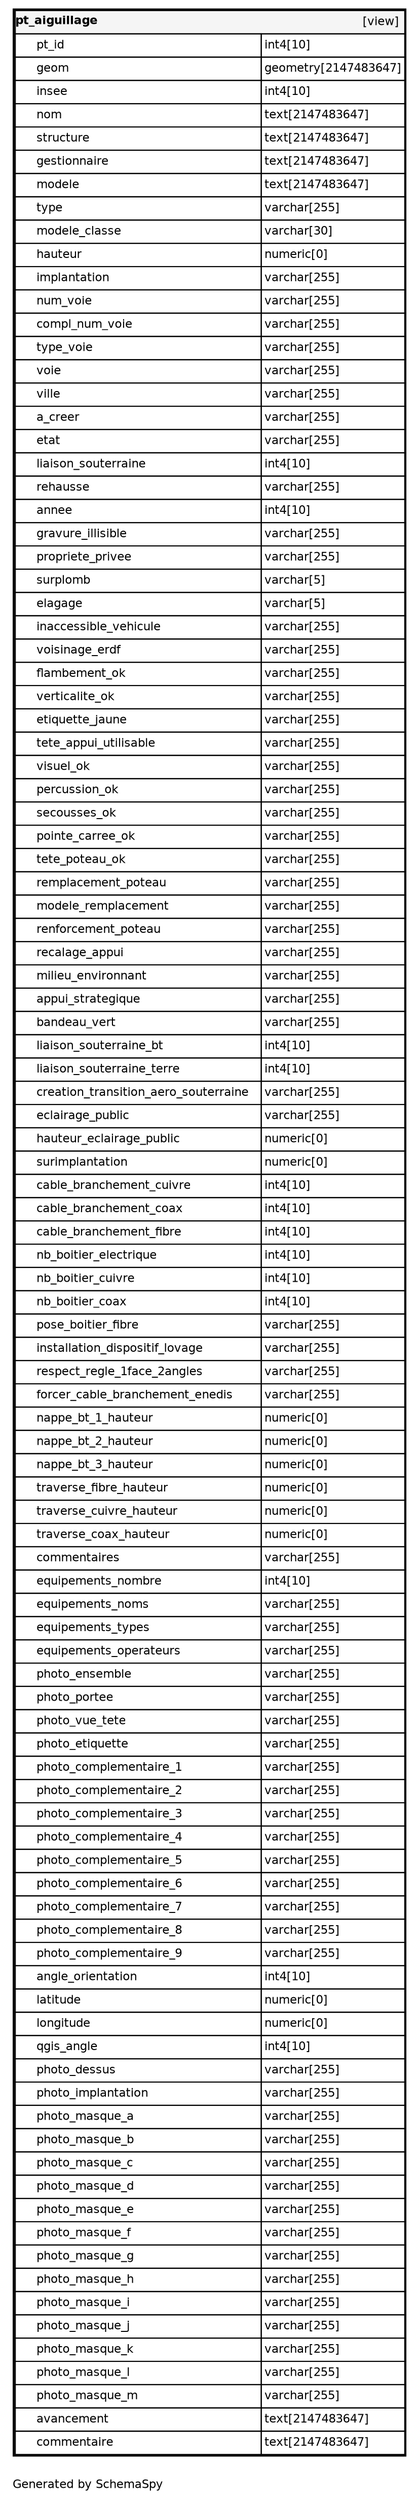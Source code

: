 digraph "oneDegreeRelationshipsDiagram" {
  graph [    rankdir="RL"    bgcolor="#ffffff"    label="\nGenerated by SchemaSpy"    labeljust="l"    nodesep="0.18"    ranksep="0.46"    fontname="Helvetica"    fontsize="11"    ration="compress"  ];  node [    fontname="Helvetica"    fontsize="11"    shape="plaintext"  ];  edge [    arrowsize="0.8"  ];
  "pt_aiguillage" [
   label=<
    <TABLE BORDER="2" CELLBORDER="1" CELLSPACING="0" BGCOLOR="#ffffff">
      <TR><TD COLSPAN="4"  BGCOLOR="#f5f5f5"><TABLE BORDER="0" CELLSPACING="0"><TR><TD ALIGN="LEFT" FIXEDSIZE="TRUE" WIDTH="73" HEIGHT="16"><B>pt_aiguillage</B></TD><TD ALIGN="RIGHT">[view]</TD></TR></TABLE></TD></TR>
      <TR><TD PORT="pt_id" COLSPAN="2" ALIGN="LEFT"><TABLE BORDER="0" CELLSPACING="0" ALIGN="LEFT"><TR ALIGN="LEFT"><TD ALIGN="LEFT" FIXEDSIZE="TRUE" WIDTH="15" HEIGHT="16"></TD><TD ALIGN="LEFT" FIXEDSIZE="TRUE" WIDTH="212" HEIGHT="16">pt_id</TD></TR></TABLE></TD><TD PORT="pt_id.type" ALIGN="LEFT">int4[10]</TD></TR>
      <TR><TD PORT="geom" COLSPAN="2" ALIGN="LEFT"><TABLE BORDER="0" CELLSPACING="0" ALIGN="LEFT"><TR ALIGN="LEFT"><TD ALIGN="LEFT" FIXEDSIZE="TRUE" WIDTH="15" HEIGHT="16"></TD><TD ALIGN="LEFT" FIXEDSIZE="TRUE" WIDTH="212" HEIGHT="16">geom</TD></TR></TABLE></TD><TD PORT="geom.type" ALIGN="LEFT">geometry[2147483647]</TD></TR>
      <TR><TD PORT="insee" COLSPAN="2" ALIGN="LEFT"><TABLE BORDER="0" CELLSPACING="0" ALIGN="LEFT"><TR ALIGN="LEFT"><TD ALIGN="LEFT" FIXEDSIZE="TRUE" WIDTH="15" HEIGHT="16"></TD><TD ALIGN="LEFT" FIXEDSIZE="TRUE" WIDTH="212" HEIGHT="16">insee</TD></TR></TABLE></TD><TD PORT="insee.type" ALIGN="LEFT">int4[10]</TD></TR>
      <TR><TD PORT="nom" COLSPAN="2" ALIGN="LEFT"><TABLE BORDER="0" CELLSPACING="0" ALIGN="LEFT"><TR ALIGN="LEFT"><TD ALIGN="LEFT" FIXEDSIZE="TRUE" WIDTH="15" HEIGHT="16"></TD><TD ALIGN="LEFT" FIXEDSIZE="TRUE" WIDTH="212" HEIGHT="16">nom</TD></TR></TABLE></TD><TD PORT="nom.type" ALIGN="LEFT">text[2147483647]</TD></TR>
      <TR><TD PORT="structure" COLSPAN="2" ALIGN="LEFT"><TABLE BORDER="0" CELLSPACING="0" ALIGN="LEFT"><TR ALIGN="LEFT"><TD ALIGN="LEFT" FIXEDSIZE="TRUE" WIDTH="15" HEIGHT="16"></TD><TD ALIGN="LEFT" FIXEDSIZE="TRUE" WIDTH="212" HEIGHT="16">structure</TD></TR></TABLE></TD><TD PORT="structure.type" ALIGN="LEFT">text[2147483647]</TD></TR>
      <TR><TD PORT="gestionnaire" COLSPAN="2" ALIGN="LEFT"><TABLE BORDER="0" CELLSPACING="0" ALIGN="LEFT"><TR ALIGN="LEFT"><TD ALIGN="LEFT" FIXEDSIZE="TRUE" WIDTH="15" HEIGHT="16"></TD><TD ALIGN="LEFT" FIXEDSIZE="TRUE" WIDTH="212" HEIGHT="16">gestionnaire</TD></TR></TABLE></TD><TD PORT="gestionnaire.type" ALIGN="LEFT">text[2147483647]</TD></TR>
      <TR><TD PORT="modele" COLSPAN="2" ALIGN="LEFT"><TABLE BORDER="0" CELLSPACING="0" ALIGN="LEFT"><TR ALIGN="LEFT"><TD ALIGN="LEFT" FIXEDSIZE="TRUE" WIDTH="15" HEIGHT="16"></TD><TD ALIGN="LEFT" FIXEDSIZE="TRUE" WIDTH="212" HEIGHT="16">modele</TD></TR></TABLE></TD><TD PORT="modele.type" ALIGN="LEFT">text[2147483647]</TD></TR>
      <TR><TD PORT="type" COLSPAN="2" ALIGN="LEFT"><TABLE BORDER="0" CELLSPACING="0" ALIGN="LEFT"><TR ALIGN="LEFT"><TD ALIGN="LEFT" FIXEDSIZE="TRUE" WIDTH="15" HEIGHT="16"></TD><TD ALIGN="LEFT" FIXEDSIZE="TRUE" WIDTH="212" HEIGHT="16">type</TD></TR></TABLE></TD><TD PORT="type.type" ALIGN="LEFT">varchar[255]</TD></TR>
      <TR><TD PORT="modele_classe" COLSPAN="2" ALIGN="LEFT"><TABLE BORDER="0" CELLSPACING="0" ALIGN="LEFT"><TR ALIGN="LEFT"><TD ALIGN="LEFT" FIXEDSIZE="TRUE" WIDTH="15" HEIGHT="16"></TD><TD ALIGN="LEFT" FIXEDSIZE="TRUE" WIDTH="212" HEIGHT="16">modele_classe</TD></TR></TABLE></TD><TD PORT="modele_classe.type" ALIGN="LEFT">varchar[30]</TD></TR>
      <TR><TD PORT="hauteur" COLSPAN="2" ALIGN="LEFT"><TABLE BORDER="0" CELLSPACING="0" ALIGN="LEFT"><TR ALIGN="LEFT"><TD ALIGN="LEFT" FIXEDSIZE="TRUE" WIDTH="15" HEIGHT="16"></TD><TD ALIGN="LEFT" FIXEDSIZE="TRUE" WIDTH="212" HEIGHT="16">hauteur</TD></TR></TABLE></TD><TD PORT="hauteur.type" ALIGN="LEFT">numeric[0]</TD></TR>
      <TR><TD PORT="implantation" COLSPAN="2" ALIGN="LEFT"><TABLE BORDER="0" CELLSPACING="0" ALIGN="LEFT"><TR ALIGN="LEFT"><TD ALIGN="LEFT" FIXEDSIZE="TRUE" WIDTH="15" HEIGHT="16"></TD><TD ALIGN="LEFT" FIXEDSIZE="TRUE" WIDTH="212" HEIGHT="16">implantation</TD></TR></TABLE></TD><TD PORT="implantation.type" ALIGN="LEFT">varchar[255]</TD></TR>
      <TR><TD PORT="num_voie" COLSPAN="2" ALIGN="LEFT"><TABLE BORDER="0" CELLSPACING="0" ALIGN="LEFT"><TR ALIGN="LEFT"><TD ALIGN="LEFT" FIXEDSIZE="TRUE" WIDTH="15" HEIGHT="16"></TD><TD ALIGN="LEFT" FIXEDSIZE="TRUE" WIDTH="212" HEIGHT="16">num_voie</TD></TR></TABLE></TD><TD PORT="num_voie.type" ALIGN="LEFT">varchar[255]</TD></TR>
      <TR><TD PORT="compl_num_voie" COLSPAN="2" ALIGN="LEFT"><TABLE BORDER="0" CELLSPACING="0" ALIGN="LEFT"><TR ALIGN="LEFT"><TD ALIGN="LEFT" FIXEDSIZE="TRUE" WIDTH="15" HEIGHT="16"></TD><TD ALIGN="LEFT" FIXEDSIZE="TRUE" WIDTH="212" HEIGHT="16">compl_num_voie</TD></TR></TABLE></TD><TD PORT="compl_num_voie.type" ALIGN="LEFT">varchar[255]</TD></TR>
      <TR><TD PORT="type_voie" COLSPAN="2" ALIGN="LEFT"><TABLE BORDER="0" CELLSPACING="0" ALIGN="LEFT"><TR ALIGN="LEFT"><TD ALIGN="LEFT" FIXEDSIZE="TRUE" WIDTH="15" HEIGHT="16"></TD><TD ALIGN="LEFT" FIXEDSIZE="TRUE" WIDTH="212" HEIGHT="16">type_voie</TD></TR></TABLE></TD><TD PORT="type_voie.type" ALIGN="LEFT">varchar[255]</TD></TR>
      <TR><TD PORT="voie" COLSPAN="2" ALIGN="LEFT"><TABLE BORDER="0" CELLSPACING="0" ALIGN="LEFT"><TR ALIGN="LEFT"><TD ALIGN="LEFT" FIXEDSIZE="TRUE" WIDTH="15" HEIGHT="16"></TD><TD ALIGN="LEFT" FIXEDSIZE="TRUE" WIDTH="212" HEIGHT="16">voie</TD></TR></TABLE></TD><TD PORT="voie.type" ALIGN="LEFT">varchar[255]</TD></TR>
      <TR><TD PORT="ville" COLSPAN="2" ALIGN="LEFT"><TABLE BORDER="0" CELLSPACING="0" ALIGN="LEFT"><TR ALIGN="LEFT"><TD ALIGN="LEFT" FIXEDSIZE="TRUE" WIDTH="15" HEIGHT="16"></TD><TD ALIGN="LEFT" FIXEDSIZE="TRUE" WIDTH="212" HEIGHT="16">ville</TD></TR></TABLE></TD><TD PORT="ville.type" ALIGN="LEFT">varchar[255]</TD></TR>
      <TR><TD PORT="a_creer" COLSPAN="2" ALIGN="LEFT"><TABLE BORDER="0" CELLSPACING="0" ALIGN="LEFT"><TR ALIGN="LEFT"><TD ALIGN="LEFT" FIXEDSIZE="TRUE" WIDTH="15" HEIGHT="16"></TD><TD ALIGN="LEFT" FIXEDSIZE="TRUE" WIDTH="212" HEIGHT="16">a_creer</TD></TR></TABLE></TD><TD PORT="a_creer.type" ALIGN="LEFT">varchar[255]</TD></TR>
      <TR><TD PORT="etat" COLSPAN="2" ALIGN="LEFT"><TABLE BORDER="0" CELLSPACING="0" ALIGN="LEFT"><TR ALIGN="LEFT"><TD ALIGN="LEFT" FIXEDSIZE="TRUE" WIDTH="15" HEIGHT="16"></TD><TD ALIGN="LEFT" FIXEDSIZE="TRUE" WIDTH="212" HEIGHT="16">etat</TD></TR></TABLE></TD><TD PORT="etat.type" ALIGN="LEFT">varchar[255]</TD></TR>
      <TR><TD PORT="liaison_souterraine" COLSPAN="2" ALIGN="LEFT"><TABLE BORDER="0" CELLSPACING="0" ALIGN="LEFT"><TR ALIGN="LEFT"><TD ALIGN="LEFT" FIXEDSIZE="TRUE" WIDTH="15" HEIGHT="16"></TD><TD ALIGN="LEFT" FIXEDSIZE="TRUE" WIDTH="212" HEIGHT="16">liaison_souterraine</TD></TR></TABLE></TD><TD PORT="liaison_souterraine.type" ALIGN="LEFT">int4[10]</TD></TR>
      <TR><TD PORT="rehausse" COLSPAN="2" ALIGN="LEFT"><TABLE BORDER="0" CELLSPACING="0" ALIGN="LEFT"><TR ALIGN="LEFT"><TD ALIGN="LEFT" FIXEDSIZE="TRUE" WIDTH="15" HEIGHT="16"></TD><TD ALIGN="LEFT" FIXEDSIZE="TRUE" WIDTH="212" HEIGHT="16">rehausse</TD></TR></TABLE></TD><TD PORT="rehausse.type" ALIGN="LEFT">varchar[255]</TD></TR>
      <TR><TD PORT="annee" COLSPAN="2" ALIGN="LEFT"><TABLE BORDER="0" CELLSPACING="0" ALIGN="LEFT"><TR ALIGN="LEFT"><TD ALIGN="LEFT" FIXEDSIZE="TRUE" WIDTH="15" HEIGHT="16"></TD><TD ALIGN="LEFT" FIXEDSIZE="TRUE" WIDTH="212" HEIGHT="16">annee</TD></TR></TABLE></TD><TD PORT="annee.type" ALIGN="LEFT">int4[10]</TD></TR>
      <TR><TD PORT="gravure_illisible" COLSPAN="2" ALIGN="LEFT"><TABLE BORDER="0" CELLSPACING="0" ALIGN="LEFT"><TR ALIGN="LEFT"><TD ALIGN="LEFT" FIXEDSIZE="TRUE" WIDTH="15" HEIGHT="16"></TD><TD ALIGN="LEFT" FIXEDSIZE="TRUE" WIDTH="212" HEIGHT="16">gravure_illisible</TD></TR></TABLE></TD><TD PORT="gravure_illisible.type" ALIGN="LEFT">varchar[255]</TD></TR>
      <TR><TD PORT="propriete_privee" COLSPAN="2" ALIGN="LEFT"><TABLE BORDER="0" CELLSPACING="0" ALIGN="LEFT"><TR ALIGN="LEFT"><TD ALIGN="LEFT" FIXEDSIZE="TRUE" WIDTH="15" HEIGHT="16"></TD><TD ALIGN="LEFT" FIXEDSIZE="TRUE" WIDTH="212" HEIGHT="16">propriete_privee</TD></TR></TABLE></TD><TD PORT="propriete_privee.type" ALIGN="LEFT">varchar[255]</TD></TR>
      <TR><TD PORT="surplomb" COLSPAN="2" ALIGN="LEFT"><TABLE BORDER="0" CELLSPACING="0" ALIGN="LEFT"><TR ALIGN="LEFT"><TD ALIGN="LEFT" FIXEDSIZE="TRUE" WIDTH="15" HEIGHT="16"></TD><TD ALIGN="LEFT" FIXEDSIZE="TRUE" WIDTH="212" HEIGHT="16">surplomb</TD></TR></TABLE></TD><TD PORT="surplomb.type" ALIGN="LEFT">varchar[5]</TD></TR>
      <TR><TD PORT="elagage" COLSPAN="2" ALIGN="LEFT"><TABLE BORDER="0" CELLSPACING="0" ALIGN="LEFT"><TR ALIGN="LEFT"><TD ALIGN="LEFT" FIXEDSIZE="TRUE" WIDTH="15" HEIGHT="16"></TD><TD ALIGN="LEFT" FIXEDSIZE="TRUE" WIDTH="212" HEIGHT="16">elagage</TD></TR></TABLE></TD><TD PORT="elagage.type" ALIGN="LEFT">varchar[5]</TD></TR>
      <TR><TD PORT="inaccessible_vehicule" COLSPAN="2" ALIGN="LEFT"><TABLE BORDER="0" CELLSPACING="0" ALIGN="LEFT"><TR ALIGN="LEFT"><TD ALIGN="LEFT" FIXEDSIZE="TRUE" WIDTH="15" HEIGHT="16"></TD><TD ALIGN="LEFT" FIXEDSIZE="TRUE" WIDTH="212" HEIGHT="16">inaccessible_vehicule</TD></TR></TABLE></TD><TD PORT="inaccessible_vehicule.type" ALIGN="LEFT">varchar[255]</TD></TR>
      <TR><TD PORT="voisinage_erdf" COLSPAN="2" ALIGN="LEFT"><TABLE BORDER="0" CELLSPACING="0" ALIGN="LEFT"><TR ALIGN="LEFT"><TD ALIGN="LEFT" FIXEDSIZE="TRUE" WIDTH="15" HEIGHT="16"></TD><TD ALIGN="LEFT" FIXEDSIZE="TRUE" WIDTH="212" HEIGHT="16">voisinage_erdf</TD></TR></TABLE></TD><TD PORT="voisinage_erdf.type" ALIGN="LEFT">varchar[255]</TD></TR>
      <TR><TD PORT="flambement_ok" COLSPAN="2" ALIGN="LEFT"><TABLE BORDER="0" CELLSPACING="0" ALIGN="LEFT"><TR ALIGN="LEFT"><TD ALIGN="LEFT" FIXEDSIZE="TRUE" WIDTH="15" HEIGHT="16"></TD><TD ALIGN="LEFT" FIXEDSIZE="TRUE" WIDTH="212" HEIGHT="16">flambement_ok</TD></TR></TABLE></TD><TD PORT="flambement_ok.type" ALIGN="LEFT">varchar[255]</TD></TR>
      <TR><TD PORT="verticalite_ok" COLSPAN="2" ALIGN="LEFT"><TABLE BORDER="0" CELLSPACING="0" ALIGN="LEFT"><TR ALIGN="LEFT"><TD ALIGN="LEFT" FIXEDSIZE="TRUE" WIDTH="15" HEIGHT="16"></TD><TD ALIGN="LEFT" FIXEDSIZE="TRUE" WIDTH="212" HEIGHT="16">verticalite_ok</TD></TR></TABLE></TD><TD PORT="verticalite_ok.type" ALIGN="LEFT">varchar[255]</TD></TR>
      <TR><TD PORT="etiquette_jaune" COLSPAN="2" ALIGN="LEFT"><TABLE BORDER="0" CELLSPACING="0" ALIGN="LEFT"><TR ALIGN="LEFT"><TD ALIGN="LEFT" FIXEDSIZE="TRUE" WIDTH="15" HEIGHT="16"></TD><TD ALIGN="LEFT" FIXEDSIZE="TRUE" WIDTH="212" HEIGHT="16">etiquette_jaune</TD></TR></TABLE></TD><TD PORT="etiquette_jaune.type" ALIGN="LEFT">varchar[255]</TD></TR>
      <TR><TD PORT="tete_appui_utilisable" COLSPAN="2" ALIGN="LEFT"><TABLE BORDER="0" CELLSPACING="0" ALIGN="LEFT"><TR ALIGN="LEFT"><TD ALIGN="LEFT" FIXEDSIZE="TRUE" WIDTH="15" HEIGHT="16"></TD><TD ALIGN="LEFT" FIXEDSIZE="TRUE" WIDTH="212" HEIGHT="16">tete_appui_utilisable</TD></TR></TABLE></TD><TD PORT="tete_appui_utilisable.type" ALIGN="LEFT">varchar[255]</TD></TR>
      <TR><TD PORT="visuel_ok" COLSPAN="2" ALIGN="LEFT"><TABLE BORDER="0" CELLSPACING="0" ALIGN="LEFT"><TR ALIGN="LEFT"><TD ALIGN="LEFT" FIXEDSIZE="TRUE" WIDTH="15" HEIGHT="16"></TD><TD ALIGN="LEFT" FIXEDSIZE="TRUE" WIDTH="212" HEIGHT="16">visuel_ok</TD></TR></TABLE></TD><TD PORT="visuel_ok.type" ALIGN="LEFT">varchar[255]</TD></TR>
      <TR><TD PORT="percussion_ok" COLSPAN="2" ALIGN="LEFT"><TABLE BORDER="0" CELLSPACING="0" ALIGN="LEFT"><TR ALIGN="LEFT"><TD ALIGN="LEFT" FIXEDSIZE="TRUE" WIDTH="15" HEIGHT="16"></TD><TD ALIGN="LEFT" FIXEDSIZE="TRUE" WIDTH="212" HEIGHT="16">percussion_ok</TD></TR></TABLE></TD><TD PORT="percussion_ok.type" ALIGN="LEFT">varchar[255]</TD></TR>
      <TR><TD PORT="secousses_ok" COLSPAN="2" ALIGN="LEFT"><TABLE BORDER="0" CELLSPACING="0" ALIGN="LEFT"><TR ALIGN="LEFT"><TD ALIGN="LEFT" FIXEDSIZE="TRUE" WIDTH="15" HEIGHT="16"></TD><TD ALIGN="LEFT" FIXEDSIZE="TRUE" WIDTH="212" HEIGHT="16">secousses_ok</TD></TR></TABLE></TD><TD PORT="secousses_ok.type" ALIGN="LEFT">varchar[255]</TD></TR>
      <TR><TD PORT="pointe_carree_ok" COLSPAN="2" ALIGN="LEFT"><TABLE BORDER="0" CELLSPACING="0" ALIGN="LEFT"><TR ALIGN="LEFT"><TD ALIGN="LEFT" FIXEDSIZE="TRUE" WIDTH="15" HEIGHT="16"></TD><TD ALIGN="LEFT" FIXEDSIZE="TRUE" WIDTH="212" HEIGHT="16">pointe_carree_ok</TD></TR></TABLE></TD><TD PORT="pointe_carree_ok.type" ALIGN="LEFT">varchar[255]</TD></TR>
      <TR><TD PORT="tete_poteau_ok" COLSPAN="2" ALIGN="LEFT"><TABLE BORDER="0" CELLSPACING="0" ALIGN="LEFT"><TR ALIGN="LEFT"><TD ALIGN="LEFT" FIXEDSIZE="TRUE" WIDTH="15" HEIGHT="16"></TD><TD ALIGN="LEFT" FIXEDSIZE="TRUE" WIDTH="212" HEIGHT="16">tete_poteau_ok</TD></TR></TABLE></TD><TD PORT="tete_poteau_ok.type" ALIGN="LEFT">varchar[255]</TD></TR>
      <TR><TD PORT="remplacement_poteau" COLSPAN="2" ALIGN="LEFT"><TABLE BORDER="0" CELLSPACING="0" ALIGN="LEFT"><TR ALIGN="LEFT"><TD ALIGN="LEFT" FIXEDSIZE="TRUE" WIDTH="15" HEIGHT="16"></TD><TD ALIGN="LEFT" FIXEDSIZE="TRUE" WIDTH="212" HEIGHT="16">remplacement_poteau</TD></TR></TABLE></TD><TD PORT="remplacement_poteau.type" ALIGN="LEFT">varchar[255]</TD></TR>
      <TR><TD PORT="modele_remplacement" COLSPAN="2" ALIGN="LEFT"><TABLE BORDER="0" CELLSPACING="0" ALIGN="LEFT"><TR ALIGN="LEFT"><TD ALIGN="LEFT" FIXEDSIZE="TRUE" WIDTH="15" HEIGHT="16"></TD><TD ALIGN="LEFT" FIXEDSIZE="TRUE" WIDTH="212" HEIGHT="16">modele_remplacement</TD></TR></TABLE></TD><TD PORT="modele_remplacement.type" ALIGN="LEFT">varchar[255]</TD></TR>
      <TR><TD PORT="renforcement_poteau" COLSPAN="2" ALIGN="LEFT"><TABLE BORDER="0" CELLSPACING="0" ALIGN="LEFT"><TR ALIGN="LEFT"><TD ALIGN="LEFT" FIXEDSIZE="TRUE" WIDTH="15" HEIGHT="16"></TD><TD ALIGN="LEFT" FIXEDSIZE="TRUE" WIDTH="212" HEIGHT="16">renforcement_poteau</TD></TR></TABLE></TD><TD PORT="renforcement_poteau.type" ALIGN="LEFT">varchar[255]</TD></TR>
      <TR><TD PORT="recalage_appui" COLSPAN="2" ALIGN="LEFT"><TABLE BORDER="0" CELLSPACING="0" ALIGN="LEFT"><TR ALIGN="LEFT"><TD ALIGN="LEFT" FIXEDSIZE="TRUE" WIDTH="15" HEIGHT="16"></TD><TD ALIGN="LEFT" FIXEDSIZE="TRUE" WIDTH="212" HEIGHT="16">recalage_appui</TD></TR></TABLE></TD><TD PORT="recalage_appui.type" ALIGN="LEFT">varchar[255]</TD></TR>
      <TR><TD PORT="milieu_environnant" COLSPAN="2" ALIGN="LEFT"><TABLE BORDER="0" CELLSPACING="0" ALIGN="LEFT"><TR ALIGN="LEFT"><TD ALIGN="LEFT" FIXEDSIZE="TRUE" WIDTH="15" HEIGHT="16"></TD><TD ALIGN="LEFT" FIXEDSIZE="TRUE" WIDTH="212" HEIGHT="16">milieu_environnant</TD></TR></TABLE></TD><TD PORT="milieu_environnant.type" ALIGN="LEFT">varchar[255]</TD></TR>
      <TR><TD PORT="appui_strategique" COLSPAN="2" ALIGN="LEFT"><TABLE BORDER="0" CELLSPACING="0" ALIGN="LEFT"><TR ALIGN="LEFT"><TD ALIGN="LEFT" FIXEDSIZE="TRUE" WIDTH="15" HEIGHT="16"></TD><TD ALIGN="LEFT" FIXEDSIZE="TRUE" WIDTH="212" HEIGHT="16">appui_strategique</TD></TR></TABLE></TD><TD PORT="appui_strategique.type" ALIGN="LEFT">varchar[255]</TD></TR>
      <TR><TD PORT="bandeau_vert" COLSPAN="2" ALIGN="LEFT"><TABLE BORDER="0" CELLSPACING="0" ALIGN="LEFT"><TR ALIGN="LEFT"><TD ALIGN="LEFT" FIXEDSIZE="TRUE" WIDTH="15" HEIGHT="16"></TD><TD ALIGN="LEFT" FIXEDSIZE="TRUE" WIDTH="212" HEIGHT="16">bandeau_vert</TD></TR></TABLE></TD><TD PORT="bandeau_vert.type" ALIGN="LEFT">varchar[255]</TD></TR>
      <TR><TD PORT="liaison_souterraine_bt" COLSPAN="2" ALIGN="LEFT"><TABLE BORDER="0" CELLSPACING="0" ALIGN="LEFT"><TR ALIGN="LEFT"><TD ALIGN="LEFT" FIXEDSIZE="TRUE" WIDTH="15" HEIGHT="16"></TD><TD ALIGN="LEFT" FIXEDSIZE="TRUE" WIDTH="212" HEIGHT="16">liaison_souterraine_bt</TD></TR></TABLE></TD><TD PORT="liaison_souterraine_bt.type" ALIGN="LEFT">int4[10]</TD></TR>
      <TR><TD PORT="liaison_souterraine_terre" COLSPAN="2" ALIGN="LEFT"><TABLE BORDER="0" CELLSPACING="0" ALIGN="LEFT"><TR ALIGN="LEFT"><TD ALIGN="LEFT" FIXEDSIZE="TRUE" WIDTH="15" HEIGHT="16"></TD><TD ALIGN="LEFT" FIXEDSIZE="TRUE" WIDTH="212" HEIGHT="16">liaison_souterraine_terre</TD></TR></TABLE></TD><TD PORT="liaison_souterraine_terre.type" ALIGN="LEFT">int4[10]</TD></TR>
      <TR><TD PORT="creation_transition_aero_souterraine" COLSPAN="2" ALIGN="LEFT"><TABLE BORDER="0" CELLSPACING="0" ALIGN="LEFT"><TR ALIGN="LEFT"><TD ALIGN="LEFT" FIXEDSIZE="TRUE" WIDTH="15" HEIGHT="16"></TD><TD ALIGN="LEFT" FIXEDSIZE="TRUE" WIDTH="212" HEIGHT="16">creation_transition_aero_souterraine</TD></TR></TABLE></TD><TD PORT="creation_transition_aero_souterraine.type" ALIGN="LEFT">varchar[255]</TD></TR>
      <TR><TD PORT="eclairage_public" COLSPAN="2" ALIGN="LEFT"><TABLE BORDER="0" CELLSPACING="0" ALIGN="LEFT"><TR ALIGN="LEFT"><TD ALIGN="LEFT" FIXEDSIZE="TRUE" WIDTH="15" HEIGHT="16"></TD><TD ALIGN="LEFT" FIXEDSIZE="TRUE" WIDTH="212" HEIGHT="16">eclairage_public</TD></TR></TABLE></TD><TD PORT="eclairage_public.type" ALIGN="LEFT">varchar[255]</TD></TR>
      <TR><TD PORT="hauteur_eclairage_public" COLSPAN="2" ALIGN="LEFT"><TABLE BORDER="0" CELLSPACING="0" ALIGN="LEFT"><TR ALIGN="LEFT"><TD ALIGN="LEFT" FIXEDSIZE="TRUE" WIDTH="15" HEIGHT="16"></TD><TD ALIGN="LEFT" FIXEDSIZE="TRUE" WIDTH="212" HEIGHT="16">hauteur_eclairage_public</TD></TR></TABLE></TD><TD PORT="hauteur_eclairage_public.type" ALIGN="LEFT">numeric[0]</TD></TR>
      <TR><TD PORT="surimplantation" COLSPAN="2" ALIGN="LEFT"><TABLE BORDER="0" CELLSPACING="0" ALIGN="LEFT"><TR ALIGN="LEFT"><TD ALIGN="LEFT" FIXEDSIZE="TRUE" WIDTH="15" HEIGHT="16"></TD><TD ALIGN="LEFT" FIXEDSIZE="TRUE" WIDTH="212" HEIGHT="16">surimplantation</TD></TR></TABLE></TD><TD PORT="surimplantation.type" ALIGN="LEFT">numeric[0]</TD></TR>
      <TR><TD PORT="cable_branchement_cuivre" COLSPAN="2" ALIGN="LEFT"><TABLE BORDER="0" CELLSPACING="0" ALIGN="LEFT"><TR ALIGN="LEFT"><TD ALIGN="LEFT" FIXEDSIZE="TRUE" WIDTH="15" HEIGHT="16"></TD><TD ALIGN="LEFT" FIXEDSIZE="TRUE" WIDTH="212" HEIGHT="16">cable_branchement_cuivre</TD></TR></TABLE></TD><TD PORT="cable_branchement_cuivre.type" ALIGN="LEFT">int4[10]</TD></TR>
      <TR><TD PORT="cable_branchement_coax" COLSPAN="2" ALIGN="LEFT"><TABLE BORDER="0" CELLSPACING="0" ALIGN="LEFT"><TR ALIGN="LEFT"><TD ALIGN="LEFT" FIXEDSIZE="TRUE" WIDTH="15" HEIGHT="16"></TD><TD ALIGN="LEFT" FIXEDSIZE="TRUE" WIDTH="212" HEIGHT="16">cable_branchement_coax</TD></TR></TABLE></TD><TD PORT="cable_branchement_coax.type" ALIGN="LEFT">int4[10]</TD></TR>
      <TR><TD PORT="cable_branchement_fibre" COLSPAN="2" ALIGN="LEFT"><TABLE BORDER="0" CELLSPACING="0" ALIGN="LEFT"><TR ALIGN="LEFT"><TD ALIGN="LEFT" FIXEDSIZE="TRUE" WIDTH="15" HEIGHT="16"></TD><TD ALIGN="LEFT" FIXEDSIZE="TRUE" WIDTH="212" HEIGHT="16">cable_branchement_fibre</TD></TR></TABLE></TD><TD PORT="cable_branchement_fibre.type" ALIGN="LEFT">int4[10]</TD></TR>
      <TR><TD PORT="nb_boitier_electrique" COLSPAN="2" ALIGN="LEFT"><TABLE BORDER="0" CELLSPACING="0" ALIGN="LEFT"><TR ALIGN="LEFT"><TD ALIGN="LEFT" FIXEDSIZE="TRUE" WIDTH="15" HEIGHT="16"></TD><TD ALIGN="LEFT" FIXEDSIZE="TRUE" WIDTH="212" HEIGHT="16">nb_boitier_electrique</TD></TR></TABLE></TD><TD PORT="nb_boitier_electrique.type" ALIGN="LEFT">int4[10]</TD></TR>
      <TR><TD PORT="nb_boitier_cuivre" COLSPAN="2" ALIGN="LEFT"><TABLE BORDER="0" CELLSPACING="0" ALIGN="LEFT"><TR ALIGN="LEFT"><TD ALIGN="LEFT" FIXEDSIZE="TRUE" WIDTH="15" HEIGHT="16"></TD><TD ALIGN="LEFT" FIXEDSIZE="TRUE" WIDTH="212" HEIGHT="16">nb_boitier_cuivre</TD></TR></TABLE></TD><TD PORT="nb_boitier_cuivre.type" ALIGN="LEFT">int4[10]</TD></TR>
      <TR><TD PORT="nb_boitier_coax" COLSPAN="2" ALIGN="LEFT"><TABLE BORDER="0" CELLSPACING="0" ALIGN="LEFT"><TR ALIGN="LEFT"><TD ALIGN="LEFT" FIXEDSIZE="TRUE" WIDTH="15" HEIGHT="16"></TD><TD ALIGN="LEFT" FIXEDSIZE="TRUE" WIDTH="212" HEIGHT="16">nb_boitier_coax</TD></TR></TABLE></TD><TD PORT="nb_boitier_coax.type" ALIGN="LEFT">int4[10]</TD></TR>
      <TR><TD PORT="pose_boitier_fibre" COLSPAN="2" ALIGN="LEFT"><TABLE BORDER="0" CELLSPACING="0" ALIGN="LEFT"><TR ALIGN="LEFT"><TD ALIGN="LEFT" FIXEDSIZE="TRUE" WIDTH="15" HEIGHT="16"></TD><TD ALIGN="LEFT" FIXEDSIZE="TRUE" WIDTH="212" HEIGHT="16">pose_boitier_fibre</TD></TR></TABLE></TD><TD PORT="pose_boitier_fibre.type" ALIGN="LEFT">varchar[255]</TD></TR>
      <TR><TD PORT="installation_dispositif_lovage" COLSPAN="2" ALIGN="LEFT"><TABLE BORDER="0" CELLSPACING="0" ALIGN="LEFT"><TR ALIGN="LEFT"><TD ALIGN="LEFT" FIXEDSIZE="TRUE" WIDTH="15" HEIGHT="16"></TD><TD ALIGN="LEFT" FIXEDSIZE="TRUE" WIDTH="212" HEIGHT="16">installation_dispositif_lovage</TD></TR></TABLE></TD><TD PORT="installation_dispositif_lovage.type" ALIGN="LEFT">varchar[255]</TD></TR>
      <TR><TD PORT="respect_regle_1face_2angles" COLSPAN="2" ALIGN="LEFT"><TABLE BORDER="0" CELLSPACING="0" ALIGN="LEFT"><TR ALIGN="LEFT"><TD ALIGN="LEFT" FIXEDSIZE="TRUE" WIDTH="15" HEIGHT="16"></TD><TD ALIGN="LEFT" FIXEDSIZE="TRUE" WIDTH="212" HEIGHT="16">respect_regle_1face_2angles</TD></TR></TABLE></TD><TD PORT="respect_regle_1face_2angles.type" ALIGN="LEFT">varchar[255]</TD></TR>
      <TR><TD PORT="forcer_cable_branchement_enedis" COLSPAN="2" ALIGN="LEFT"><TABLE BORDER="0" CELLSPACING="0" ALIGN="LEFT"><TR ALIGN="LEFT"><TD ALIGN="LEFT" FIXEDSIZE="TRUE" WIDTH="15" HEIGHT="16"></TD><TD ALIGN="LEFT" FIXEDSIZE="TRUE" WIDTH="212" HEIGHT="16">forcer_cable_branchement_enedis</TD></TR></TABLE></TD><TD PORT="forcer_cable_branchement_enedis.type" ALIGN="LEFT">varchar[255]</TD></TR>
      <TR><TD PORT="nappe_bt_1_hauteur" COLSPAN="2" ALIGN="LEFT"><TABLE BORDER="0" CELLSPACING="0" ALIGN="LEFT"><TR ALIGN="LEFT"><TD ALIGN="LEFT" FIXEDSIZE="TRUE" WIDTH="15" HEIGHT="16"></TD><TD ALIGN="LEFT" FIXEDSIZE="TRUE" WIDTH="212" HEIGHT="16">nappe_bt_1_hauteur</TD></TR></TABLE></TD><TD PORT="nappe_bt_1_hauteur.type" ALIGN="LEFT">numeric[0]</TD></TR>
      <TR><TD PORT="nappe_bt_2_hauteur" COLSPAN="2" ALIGN="LEFT"><TABLE BORDER="0" CELLSPACING="0" ALIGN="LEFT"><TR ALIGN="LEFT"><TD ALIGN="LEFT" FIXEDSIZE="TRUE" WIDTH="15" HEIGHT="16"></TD><TD ALIGN="LEFT" FIXEDSIZE="TRUE" WIDTH="212" HEIGHT="16">nappe_bt_2_hauteur</TD></TR></TABLE></TD><TD PORT="nappe_bt_2_hauteur.type" ALIGN="LEFT">numeric[0]</TD></TR>
      <TR><TD PORT="nappe_bt_3_hauteur" COLSPAN="2" ALIGN="LEFT"><TABLE BORDER="0" CELLSPACING="0" ALIGN="LEFT"><TR ALIGN="LEFT"><TD ALIGN="LEFT" FIXEDSIZE="TRUE" WIDTH="15" HEIGHT="16"></TD><TD ALIGN="LEFT" FIXEDSIZE="TRUE" WIDTH="212" HEIGHT="16">nappe_bt_3_hauteur</TD></TR></TABLE></TD><TD PORT="nappe_bt_3_hauteur.type" ALIGN="LEFT">numeric[0]</TD></TR>
      <TR><TD PORT="traverse_fibre_hauteur" COLSPAN="2" ALIGN="LEFT"><TABLE BORDER="0" CELLSPACING="0" ALIGN="LEFT"><TR ALIGN="LEFT"><TD ALIGN="LEFT" FIXEDSIZE="TRUE" WIDTH="15" HEIGHT="16"></TD><TD ALIGN="LEFT" FIXEDSIZE="TRUE" WIDTH="212" HEIGHT="16">traverse_fibre_hauteur</TD></TR></TABLE></TD><TD PORT="traverse_fibre_hauteur.type" ALIGN="LEFT">numeric[0]</TD></TR>
      <TR><TD PORT="traverse_cuivre_hauteur" COLSPAN="2" ALIGN="LEFT"><TABLE BORDER="0" CELLSPACING="0" ALIGN="LEFT"><TR ALIGN="LEFT"><TD ALIGN="LEFT" FIXEDSIZE="TRUE" WIDTH="15" HEIGHT="16"></TD><TD ALIGN="LEFT" FIXEDSIZE="TRUE" WIDTH="212" HEIGHT="16">traverse_cuivre_hauteur</TD></TR></TABLE></TD><TD PORT="traverse_cuivre_hauteur.type" ALIGN="LEFT">numeric[0]</TD></TR>
      <TR><TD PORT="traverse_coax_hauteur" COLSPAN="2" ALIGN="LEFT"><TABLE BORDER="0" CELLSPACING="0" ALIGN="LEFT"><TR ALIGN="LEFT"><TD ALIGN="LEFT" FIXEDSIZE="TRUE" WIDTH="15" HEIGHT="16"></TD><TD ALIGN="LEFT" FIXEDSIZE="TRUE" WIDTH="212" HEIGHT="16">traverse_coax_hauteur</TD></TR></TABLE></TD><TD PORT="traverse_coax_hauteur.type" ALIGN="LEFT">numeric[0]</TD></TR>
      <TR><TD PORT="commentaires" COLSPAN="2" ALIGN="LEFT"><TABLE BORDER="0" CELLSPACING="0" ALIGN="LEFT"><TR ALIGN="LEFT"><TD ALIGN="LEFT" FIXEDSIZE="TRUE" WIDTH="15" HEIGHT="16"></TD><TD ALIGN="LEFT" FIXEDSIZE="TRUE" WIDTH="212" HEIGHT="16">commentaires</TD></TR></TABLE></TD><TD PORT="commentaires.type" ALIGN="LEFT">varchar[255]</TD></TR>
      <TR><TD PORT="equipements_nombre" COLSPAN="2" ALIGN="LEFT"><TABLE BORDER="0" CELLSPACING="0" ALIGN="LEFT"><TR ALIGN="LEFT"><TD ALIGN="LEFT" FIXEDSIZE="TRUE" WIDTH="15" HEIGHT="16"></TD><TD ALIGN="LEFT" FIXEDSIZE="TRUE" WIDTH="212" HEIGHT="16">equipements_nombre</TD></TR></TABLE></TD><TD PORT="equipements_nombre.type" ALIGN="LEFT">int4[10]</TD></TR>
      <TR><TD PORT="equipements_noms" COLSPAN="2" ALIGN="LEFT"><TABLE BORDER="0" CELLSPACING="0" ALIGN="LEFT"><TR ALIGN="LEFT"><TD ALIGN="LEFT" FIXEDSIZE="TRUE" WIDTH="15" HEIGHT="16"></TD><TD ALIGN="LEFT" FIXEDSIZE="TRUE" WIDTH="212" HEIGHT="16">equipements_noms</TD></TR></TABLE></TD><TD PORT="equipements_noms.type" ALIGN="LEFT">varchar[255]</TD></TR>
      <TR><TD PORT="equipements_types" COLSPAN="2" ALIGN="LEFT"><TABLE BORDER="0" CELLSPACING="0" ALIGN="LEFT"><TR ALIGN="LEFT"><TD ALIGN="LEFT" FIXEDSIZE="TRUE" WIDTH="15" HEIGHT="16"></TD><TD ALIGN="LEFT" FIXEDSIZE="TRUE" WIDTH="212" HEIGHT="16">equipements_types</TD></TR></TABLE></TD><TD PORT="equipements_types.type" ALIGN="LEFT">varchar[255]</TD></TR>
      <TR><TD PORT="equipements_operateurs" COLSPAN="2" ALIGN="LEFT"><TABLE BORDER="0" CELLSPACING="0" ALIGN="LEFT"><TR ALIGN="LEFT"><TD ALIGN="LEFT" FIXEDSIZE="TRUE" WIDTH="15" HEIGHT="16"></TD><TD ALIGN="LEFT" FIXEDSIZE="TRUE" WIDTH="212" HEIGHT="16">equipements_operateurs</TD></TR></TABLE></TD><TD PORT="equipements_operateurs.type" ALIGN="LEFT">varchar[255]</TD></TR>
      <TR><TD PORT="photo_ensemble" COLSPAN="2" ALIGN="LEFT"><TABLE BORDER="0" CELLSPACING="0" ALIGN="LEFT"><TR ALIGN="LEFT"><TD ALIGN="LEFT" FIXEDSIZE="TRUE" WIDTH="15" HEIGHT="16"></TD><TD ALIGN="LEFT" FIXEDSIZE="TRUE" WIDTH="212" HEIGHT="16">photo_ensemble</TD></TR></TABLE></TD><TD PORT="photo_ensemble.type" ALIGN="LEFT">varchar[255]</TD></TR>
      <TR><TD PORT="photo_portee" COLSPAN="2" ALIGN="LEFT"><TABLE BORDER="0" CELLSPACING="0" ALIGN="LEFT"><TR ALIGN="LEFT"><TD ALIGN="LEFT" FIXEDSIZE="TRUE" WIDTH="15" HEIGHT="16"></TD><TD ALIGN="LEFT" FIXEDSIZE="TRUE" WIDTH="212" HEIGHT="16">photo_portee</TD></TR></TABLE></TD><TD PORT="photo_portee.type" ALIGN="LEFT">varchar[255]</TD></TR>
      <TR><TD PORT="photo_vue_tete" COLSPAN="2" ALIGN="LEFT"><TABLE BORDER="0" CELLSPACING="0" ALIGN="LEFT"><TR ALIGN="LEFT"><TD ALIGN="LEFT" FIXEDSIZE="TRUE" WIDTH="15" HEIGHT="16"></TD><TD ALIGN="LEFT" FIXEDSIZE="TRUE" WIDTH="212" HEIGHT="16">photo_vue_tete</TD></TR></TABLE></TD><TD PORT="photo_vue_tete.type" ALIGN="LEFT">varchar[255]</TD></TR>
      <TR><TD PORT="photo_etiquette" COLSPAN="2" ALIGN="LEFT"><TABLE BORDER="0" CELLSPACING="0" ALIGN="LEFT"><TR ALIGN="LEFT"><TD ALIGN="LEFT" FIXEDSIZE="TRUE" WIDTH="15" HEIGHT="16"></TD><TD ALIGN="LEFT" FIXEDSIZE="TRUE" WIDTH="212" HEIGHT="16">photo_etiquette</TD></TR></TABLE></TD><TD PORT="photo_etiquette.type" ALIGN="LEFT">varchar[255]</TD></TR>
      <TR><TD PORT="photo_complementaire_1" COLSPAN="2" ALIGN="LEFT"><TABLE BORDER="0" CELLSPACING="0" ALIGN="LEFT"><TR ALIGN="LEFT"><TD ALIGN="LEFT" FIXEDSIZE="TRUE" WIDTH="15" HEIGHT="16"></TD><TD ALIGN="LEFT" FIXEDSIZE="TRUE" WIDTH="212" HEIGHT="16">photo_complementaire_1</TD></TR></TABLE></TD><TD PORT="photo_complementaire_1.type" ALIGN="LEFT">varchar[255]</TD></TR>
      <TR><TD PORT="photo_complementaire_2" COLSPAN="2" ALIGN="LEFT"><TABLE BORDER="0" CELLSPACING="0" ALIGN="LEFT"><TR ALIGN="LEFT"><TD ALIGN="LEFT" FIXEDSIZE="TRUE" WIDTH="15" HEIGHT="16"></TD><TD ALIGN="LEFT" FIXEDSIZE="TRUE" WIDTH="212" HEIGHT="16">photo_complementaire_2</TD></TR></TABLE></TD><TD PORT="photo_complementaire_2.type" ALIGN="LEFT">varchar[255]</TD></TR>
      <TR><TD PORT="photo_complementaire_3" COLSPAN="2" ALIGN="LEFT"><TABLE BORDER="0" CELLSPACING="0" ALIGN="LEFT"><TR ALIGN="LEFT"><TD ALIGN="LEFT" FIXEDSIZE="TRUE" WIDTH="15" HEIGHT="16"></TD><TD ALIGN="LEFT" FIXEDSIZE="TRUE" WIDTH="212" HEIGHT="16">photo_complementaire_3</TD></TR></TABLE></TD><TD PORT="photo_complementaire_3.type" ALIGN="LEFT">varchar[255]</TD></TR>
      <TR><TD PORT="photo_complementaire_4" COLSPAN="2" ALIGN="LEFT"><TABLE BORDER="0" CELLSPACING="0" ALIGN="LEFT"><TR ALIGN="LEFT"><TD ALIGN="LEFT" FIXEDSIZE="TRUE" WIDTH="15" HEIGHT="16"></TD><TD ALIGN="LEFT" FIXEDSIZE="TRUE" WIDTH="212" HEIGHT="16">photo_complementaire_4</TD></TR></TABLE></TD><TD PORT="photo_complementaire_4.type" ALIGN="LEFT">varchar[255]</TD></TR>
      <TR><TD PORT="photo_complementaire_5" COLSPAN="2" ALIGN="LEFT"><TABLE BORDER="0" CELLSPACING="0" ALIGN="LEFT"><TR ALIGN="LEFT"><TD ALIGN="LEFT" FIXEDSIZE="TRUE" WIDTH="15" HEIGHT="16"></TD><TD ALIGN="LEFT" FIXEDSIZE="TRUE" WIDTH="212" HEIGHT="16">photo_complementaire_5</TD></TR></TABLE></TD><TD PORT="photo_complementaire_5.type" ALIGN="LEFT">varchar[255]</TD></TR>
      <TR><TD PORT="photo_complementaire_6" COLSPAN="2" ALIGN="LEFT"><TABLE BORDER="0" CELLSPACING="0" ALIGN="LEFT"><TR ALIGN="LEFT"><TD ALIGN="LEFT" FIXEDSIZE="TRUE" WIDTH="15" HEIGHT="16"></TD><TD ALIGN="LEFT" FIXEDSIZE="TRUE" WIDTH="212" HEIGHT="16">photo_complementaire_6</TD></TR></TABLE></TD><TD PORT="photo_complementaire_6.type" ALIGN="LEFT">varchar[255]</TD></TR>
      <TR><TD PORT="photo_complementaire_7" COLSPAN="2" ALIGN="LEFT"><TABLE BORDER="0" CELLSPACING="0" ALIGN="LEFT"><TR ALIGN="LEFT"><TD ALIGN="LEFT" FIXEDSIZE="TRUE" WIDTH="15" HEIGHT="16"></TD><TD ALIGN="LEFT" FIXEDSIZE="TRUE" WIDTH="212" HEIGHT="16">photo_complementaire_7</TD></TR></TABLE></TD><TD PORT="photo_complementaire_7.type" ALIGN="LEFT">varchar[255]</TD></TR>
      <TR><TD PORT="photo_complementaire_8" COLSPAN="2" ALIGN="LEFT"><TABLE BORDER="0" CELLSPACING="0" ALIGN="LEFT"><TR ALIGN="LEFT"><TD ALIGN="LEFT" FIXEDSIZE="TRUE" WIDTH="15" HEIGHT="16"></TD><TD ALIGN="LEFT" FIXEDSIZE="TRUE" WIDTH="212" HEIGHT="16">photo_complementaire_8</TD></TR></TABLE></TD><TD PORT="photo_complementaire_8.type" ALIGN="LEFT">varchar[255]</TD></TR>
      <TR><TD PORT="photo_complementaire_9" COLSPAN="2" ALIGN="LEFT"><TABLE BORDER="0" CELLSPACING="0" ALIGN="LEFT"><TR ALIGN="LEFT"><TD ALIGN="LEFT" FIXEDSIZE="TRUE" WIDTH="15" HEIGHT="16"></TD><TD ALIGN="LEFT" FIXEDSIZE="TRUE" WIDTH="212" HEIGHT="16">photo_complementaire_9</TD></TR></TABLE></TD><TD PORT="photo_complementaire_9.type" ALIGN="LEFT">varchar[255]</TD></TR>
      <TR><TD PORT="angle_orientation" COLSPAN="2" ALIGN="LEFT"><TABLE BORDER="0" CELLSPACING="0" ALIGN="LEFT"><TR ALIGN="LEFT"><TD ALIGN="LEFT" FIXEDSIZE="TRUE" WIDTH="15" HEIGHT="16"></TD><TD ALIGN="LEFT" FIXEDSIZE="TRUE" WIDTH="212" HEIGHT="16">angle_orientation</TD></TR></TABLE></TD><TD PORT="angle_orientation.type" ALIGN="LEFT">int4[10]</TD></TR>
      <TR><TD PORT="latitude" COLSPAN="2" ALIGN="LEFT"><TABLE BORDER="0" CELLSPACING="0" ALIGN="LEFT"><TR ALIGN="LEFT"><TD ALIGN="LEFT" FIXEDSIZE="TRUE" WIDTH="15" HEIGHT="16"></TD><TD ALIGN="LEFT" FIXEDSIZE="TRUE" WIDTH="212" HEIGHT="16">latitude</TD></TR></TABLE></TD><TD PORT="latitude.type" ALIGN="LEFT">numeric[0]</TD></TR>
      <TR><TD PORT="longitude" COLSPAN="2" ALIGN="LEFT"><TABLE BORDER="0" CELLSPACING="0" ALIGN="LEFT"><TR ALIGN="LEFT"><TD ALIGN="LEFT" FIXEDSIZE="TRUE" WIDTH="15" HEIGHT="16"></TD><TD ALIGN="LEFT" FIXEDSIZE="TRUE" WIDTH="212" HEIGHT="16">longitude</TD></TR></TABLE></TD><TD PORT="longitude.type" ALIGN="LEFT">numeric[0]</TD></TR>
      <TR><TD PORT="qgis_angle" COLSPAN="2" ALIGN="LEFT"><TABLE BORDER="0" CELLSPACING="0" ALIGN="LEFT"><TR ALIGN="LEFT"><TD ALIGN="LEFT" FIXEDSIZE="TRUE" WIDTH="15" HEIGHT="16"></TD><TD ALIGN="LEFT" FIXEDSIZE="TRUE" WIDTH="212" HEIGHT="16">qgis_angle</TD></TR></TABLE></TD><TD PORT="qgis_angle.type" ALIGN="LEFT">int4[10]</TD></TR>
      <TR><TD PORT="photo_dessus" COLSPAN="2" ALIGN="LEFT"><TABLE BORDER="0" CELLSPACING="0" ALIGN="LEFT"><TR ALIGN="LEFT"><TD ALIGN="LEFT" FIXEDSIZE="TRUE" WIDTH="15" HEIGHT="16"></TD><TD ALIGN="LEFT" FIXEDSIZE="TRUE" WIDTH="212" HEIGHT="16">photo_dessus</TD></TR></TABLE></TD><TD PORT="photo_dessus.type" ALIGN="LEFT">varchar[255]</TD></TR>
      <TR><TD PORT="photo_implantation" COLSPAN="2" ALIGN="LEFT"><TABLE BORDER="0" CELLSPACING="0" ALIGN="LEFT"><TR ALIGN="LEFT"><TD ALIGN="LEFT" FIXEDSIZE="TRUE" WIDTH="15" HEIGHT="16"></TD><TD ALIGN="LEFT" FIXEDSIZE="TRUE" WIDTH="212" HEIGHT="16">photo_implantation</TD></TR></TABLE></TD><TD PORT="photo_implantation.type" ALIGN="LEFT">varchar[255]</TD></TR>
      <TR><TD PORT="photo_masque_a" COLSPAN="2" ALIGN="LEFT"><TABLE BORDER="0" CELLSPACING="0" ALIGN="LEFT"><TR ALIGN="LEFT"><TD ALIGN="LEFT" FIXEDSIZE="TRUE" WIDTH="15" HEIGHT="16"></TD><TD ALIGN="LEFT" FIXEDSIZE="TRUE" WIDTH="212" HEIGHT="16">photo_masque_a</TD></TR></TABLE></TD><TD PORT="photo_masque_a.type" ALIGN="LEFT">varchar[255]</TD></TR>
      <TR><TD PORT="photo_masque_b" COLSPAN="2" ALIGN="LEFT"><TABLE BORDER="0" CELLSPACING="0" ALIGN="LEFT"><TR ALIGN="LEFT"><TD ALIGN="LEFT" FIXEDSIZE="TRUE" WIDTH="15" HEIGHT="16"></TD><TD ALIGN="LEFT" FIXEDSIZE="TRUE" WIDTH="212" HEIGHT="16">photo_masque_b</TD></TR></TABLE></TD><TD PORT="photo_masque_b.type" ALIGN="LEFT">varchar[255]</TD></TR>
      <TR><TD PORT="photo_masque_c" COLSPAN="2" ALIGN="LEFT"><TABLE BORDER="0" CELLSPACING="0" ALIGN="LEFT"><TR ALIGN="LEFT"><TD ALIGN="LEFT" FIXEDSIZE="TRUE" WIDTH="15" HEIGHT="16"></TD><TD ALIGN="LEFT" FIXEDSIZE="TRUE" WIDTH="212" HEIGHT="16">photo_masque_c</TD></TR></TABLE></TD><TD PORT="photo_masque_c.type" ALIGN="LEFT">varchar[255]</TD></TR>
      <TR><TD PORT="photo_masque_d" COLSPAN="2" ALIGN="LEFT"><TABLE BORDER="0" CELLSPACING="0" ALIGN="LEFT"><TR ALIGN="LEFT"><TD ALIGN="LEFT" FIXEDSIZE="TRUE" WIDTH="15" HEIGHT="16"></TD><TD ALIGN="LEFT" FIXEDSIZE="TRUE" WIDTH="212" HEIGHT="16">photo_masque_d</TD></TR></TABLE></TD><TD PORT="photo_masque_d.type" ALIGN="LEFT">varchar[255]</TD></TR>
      <TR><TD PORT="photo_masque_e" COLSPAN="2" ALIGN="LEFT"><TABLE BORDER="0" CELLSPACING="0" ALIGN="LEFT"><TR ALIGN="LEFT"><TD ALIGN="LEFT" FIXEDSIZE="TRUE" WIDTH="15" HEIGHT="16"></TD><TD ALIGN="LEFT" FIXEDSIZE="TRUE" WIDTH="212" HEIGHT="16">photo_masque_e</TD></TR></TABLE></TD><TD PORT="photo_masque_e.type" ALIGN="LEFT">varchar[255]</TD></TR>
      <TR><TD PORT="photo_masque_f" COLSPAN="2" ALIGN="LEFT"><TABLE BORDER="0" CELLSPACING="0" ALIGN="LEFT"><TR ALIGN="LEFT"><TD ALIGN="LEFT" FIXEDSIZE="TRUE" WIDTH="15" HEIGHT="16"></TD><TD ALIGN="LEFT" FIXEDSIZE="TRUE" WIDTH="212" HEIGHT="16">photo_masque_f</TD></TR></TABLE></TD><TD PORT="photo_masque_f.type" ALIGN="LEFT">varchar[255]</TD></TR>
      <TR><TD PORT="photo_masque_g" COLSPAN="2" ALIGN="LEFT"><TABLE BORDER="0" CELLSPACING="0" ALIGN="LEFT"><TR ALIGN="LEFT"><TD ALIGN="LEFT" FIXEDSIZE="TRUE" WIDTH="15" HEIGHT="16"></TD><TD ALIGN="LEFT" FIXEDSIZE="TRUE" WIDTH="212" HEIGHT="16">photo_masque_g</TD></TR></TABLE></TD><TD PORT="photo_masque_g.type" ALIGN="LEFT">varchar[255]</TD></TR>
      <TR><TD PORT="photo_masque_h" COLSPAN="2" ALIGN="LEFT"><TABLE BORDER="0" CELLSPACING="0" ALIGN="LEFT"><TR ALIGN="LEFT"><TD ALIGN="LEFT" FIXEDSIZE="TRUE" WIDTH="15" HEIGHT="16"></TD><TD ALIGN="LEFT" FIXEDSIZE="TRUE" WIDTH="212" HEIGHT="16">photo_masque_h</TD></TR></TABLE></TD><TD PORT="photo_masque_h.type" ALIGN="LEFT">varchar[255]</TD></TR>
      <TR><TD PORT="photo_masque_i" COLSPAN="2" ALIGN="LEFT"><TABLE BORDER="0" CELLSPACING="0" ALIGN="LEFT"><TR ALIGN="LEFT"><TD ALIGN="LEFT" FIXEDSIZE="TRUE" WIDTH="15" HEIGHT="16"></TD><TD ALIGN="LEFT" FIXEDSIZE="TRUE" WIDTH="212" HEIGHT="16">photo_masque_i</TD></TR></TABLE></TD><TD PORT="photo_masque_i.type" ALIGN="LEFT">varchar[255]</TD></TR>
      <TR><TD PORT="photo_masque_j" COLSPAN="2" ALIGN="LEFT"><TABLE BORDER="0" CELLSPACING="0" ALIGN="LEFT"><TR ALIGN="LEFT"><TD ALIGN="LEFT" FIXEDSIZE="TRUE" WIDTH="15" HEIGHT="16"></TD><TD ALIGN="LEFT" FIXEDSIZE="TRUE" WIDTH="212" HEIGHT="16">photo_masque_j</TD></TR></TABLE></TD><TD PORT="photo_masque_j.type" ALIGN="LEFT">varchar[255]</TD></TR>
      <TR><TD PORT="photo_masque_k" COLSPAN="2" ALIGN="LEFT"><TABLE BORDER="0" CELLSPACING="0" ALIGN="LEFT"><TR ALIGN="LEFT"><TD ALIGN="LEFT" FIXEDSIZE="TRUE" WIDTH="15" HEIGHT="16"></TD><TD ALIGN="LEFT" FIXEDSIZE="TRUE" WIDTH="212" HEIGHT="16">photo_masque_k</TD></TR></TABLE></TD><TD PORT="photo_masque_k.type" ALIGN="LEFT">varchar[255]</TD></TR>
      <TR><TD PORT="photo_masque_l" COLSPAN="2" ALIGN="LEFT"><TABLE BORDER="0" CELLSPACING="0" ALIGN="LEFT"><TR ALIGN="LEFT"><TD ALIGN="LEFT" FIXEDSIZE="TRUE" WIDTH="15" HEIGHT="16"></TD><TD ALIGN="LEFT" FIXEDSIZE="TRUE" WIDTH="212" HEIGHT="16">photo_masque_l</TD></TR></TABLE></TD><TD PORT="photo_masque_l.type" ALIGN="LEFT">varchar[255]</TD></TR>
      <TR><TD PORT="photo_masque_m" COLSPAN="2" ALIGN="LEFT"><TABLE BORDER="0" CELLSPACING="0" ALIGN="LEFT"><TR ALIGN="LEFT"><TD ALIGN="LEFT" FIXEDSIZE="TRUE" WIDTH="15" HEIGHT="16"></TD><TD ALIGN="LEFT" FIXEDSIZE="TRUE" WIDTH="212" HEIGHT="16">photo_masque_m</TD></TR></TABLE></TD><TD PORT="photo_masque_m.type" ALIGN="LEFT">varchar[255]</TD></TR>
      <TR><TD PORT="avancement" COLSPAN="2" ALIGN="LEFT"><TABLE BORDER="0" CELLSPACING="0" ALIGN="LEFT"><TR ALIGN="LEFT"><TD ALIGN="LEFT" FIXEDSIZE="TRUE" WIDTH="15" HEIGHT="16"></TD><TD ALIGN="LEFT" FIXEDSIZE="TRUE" WIDTH="212" HEIGHT="16">avancement</TD></TR></TABLE></TD><TD PORT="avancement.type" ALIGN="LEFT">text[2147483647]</TD></TR>
      <TR><TD PORT="commentaire" COLSPAN="2" ALIGN="LEFT"><TABLE BORDER="0" CELLSPACING="0" ALIGN="LEFT"><TR ALIGN="LEFT"><TD ALIGN="LEFT" FIXEDSIZE="TRUE" WIDTH="15" HEIGHT="16"></TD><TD ALIGN="LEFT" FIXEDSIZE="TRUE" WIDTH="212" HEIGHT="16">commentaire</TD></TR></TABLE></TD><TD PORT="commentaire.type" ALIGN="LEFT">text[2147483647]</TD></TR>
    </TABLE>>
    URL="pt_aiguillage.html"
    target="_top"
    tooltip="pt_aiguillage"
  ];
}

